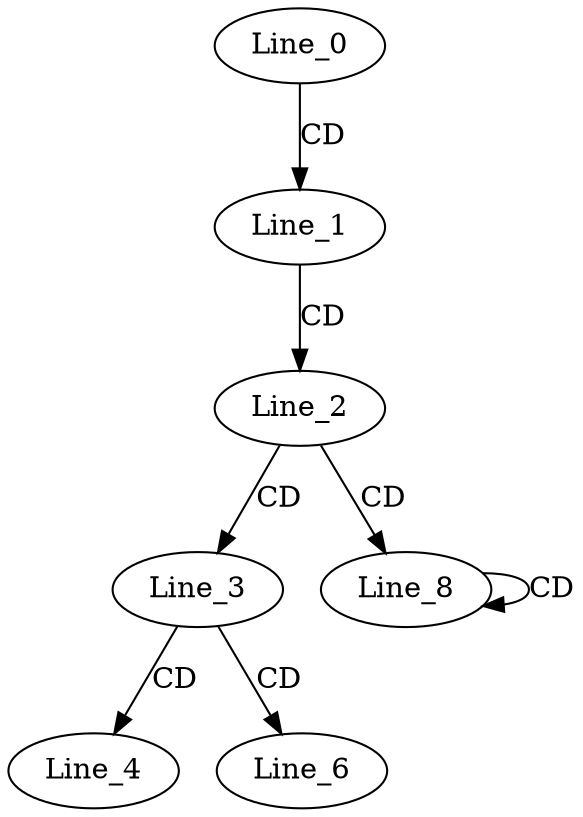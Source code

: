 digraph G {
  Line_0;
  Line_1;
  Line_2;
  Line_3;
  Line_4;
  Line_6;
  Line_8;
  Line_8;
  Line_0 -> Line_1 [ label="CD" ];
  Line_1 -> Line_2 [ label="CD" ];
  Line_2 -> Line_3 [ label="CD" ];
  Line_3 -> Line_4 [ label="CD" ];
  Line_3 -> Line_6 [ label="CD" ];
  Line_2 -> Line_8 [ label="CD" ];
  Line_8 -> Line_8 [ label="CD" ];
}
